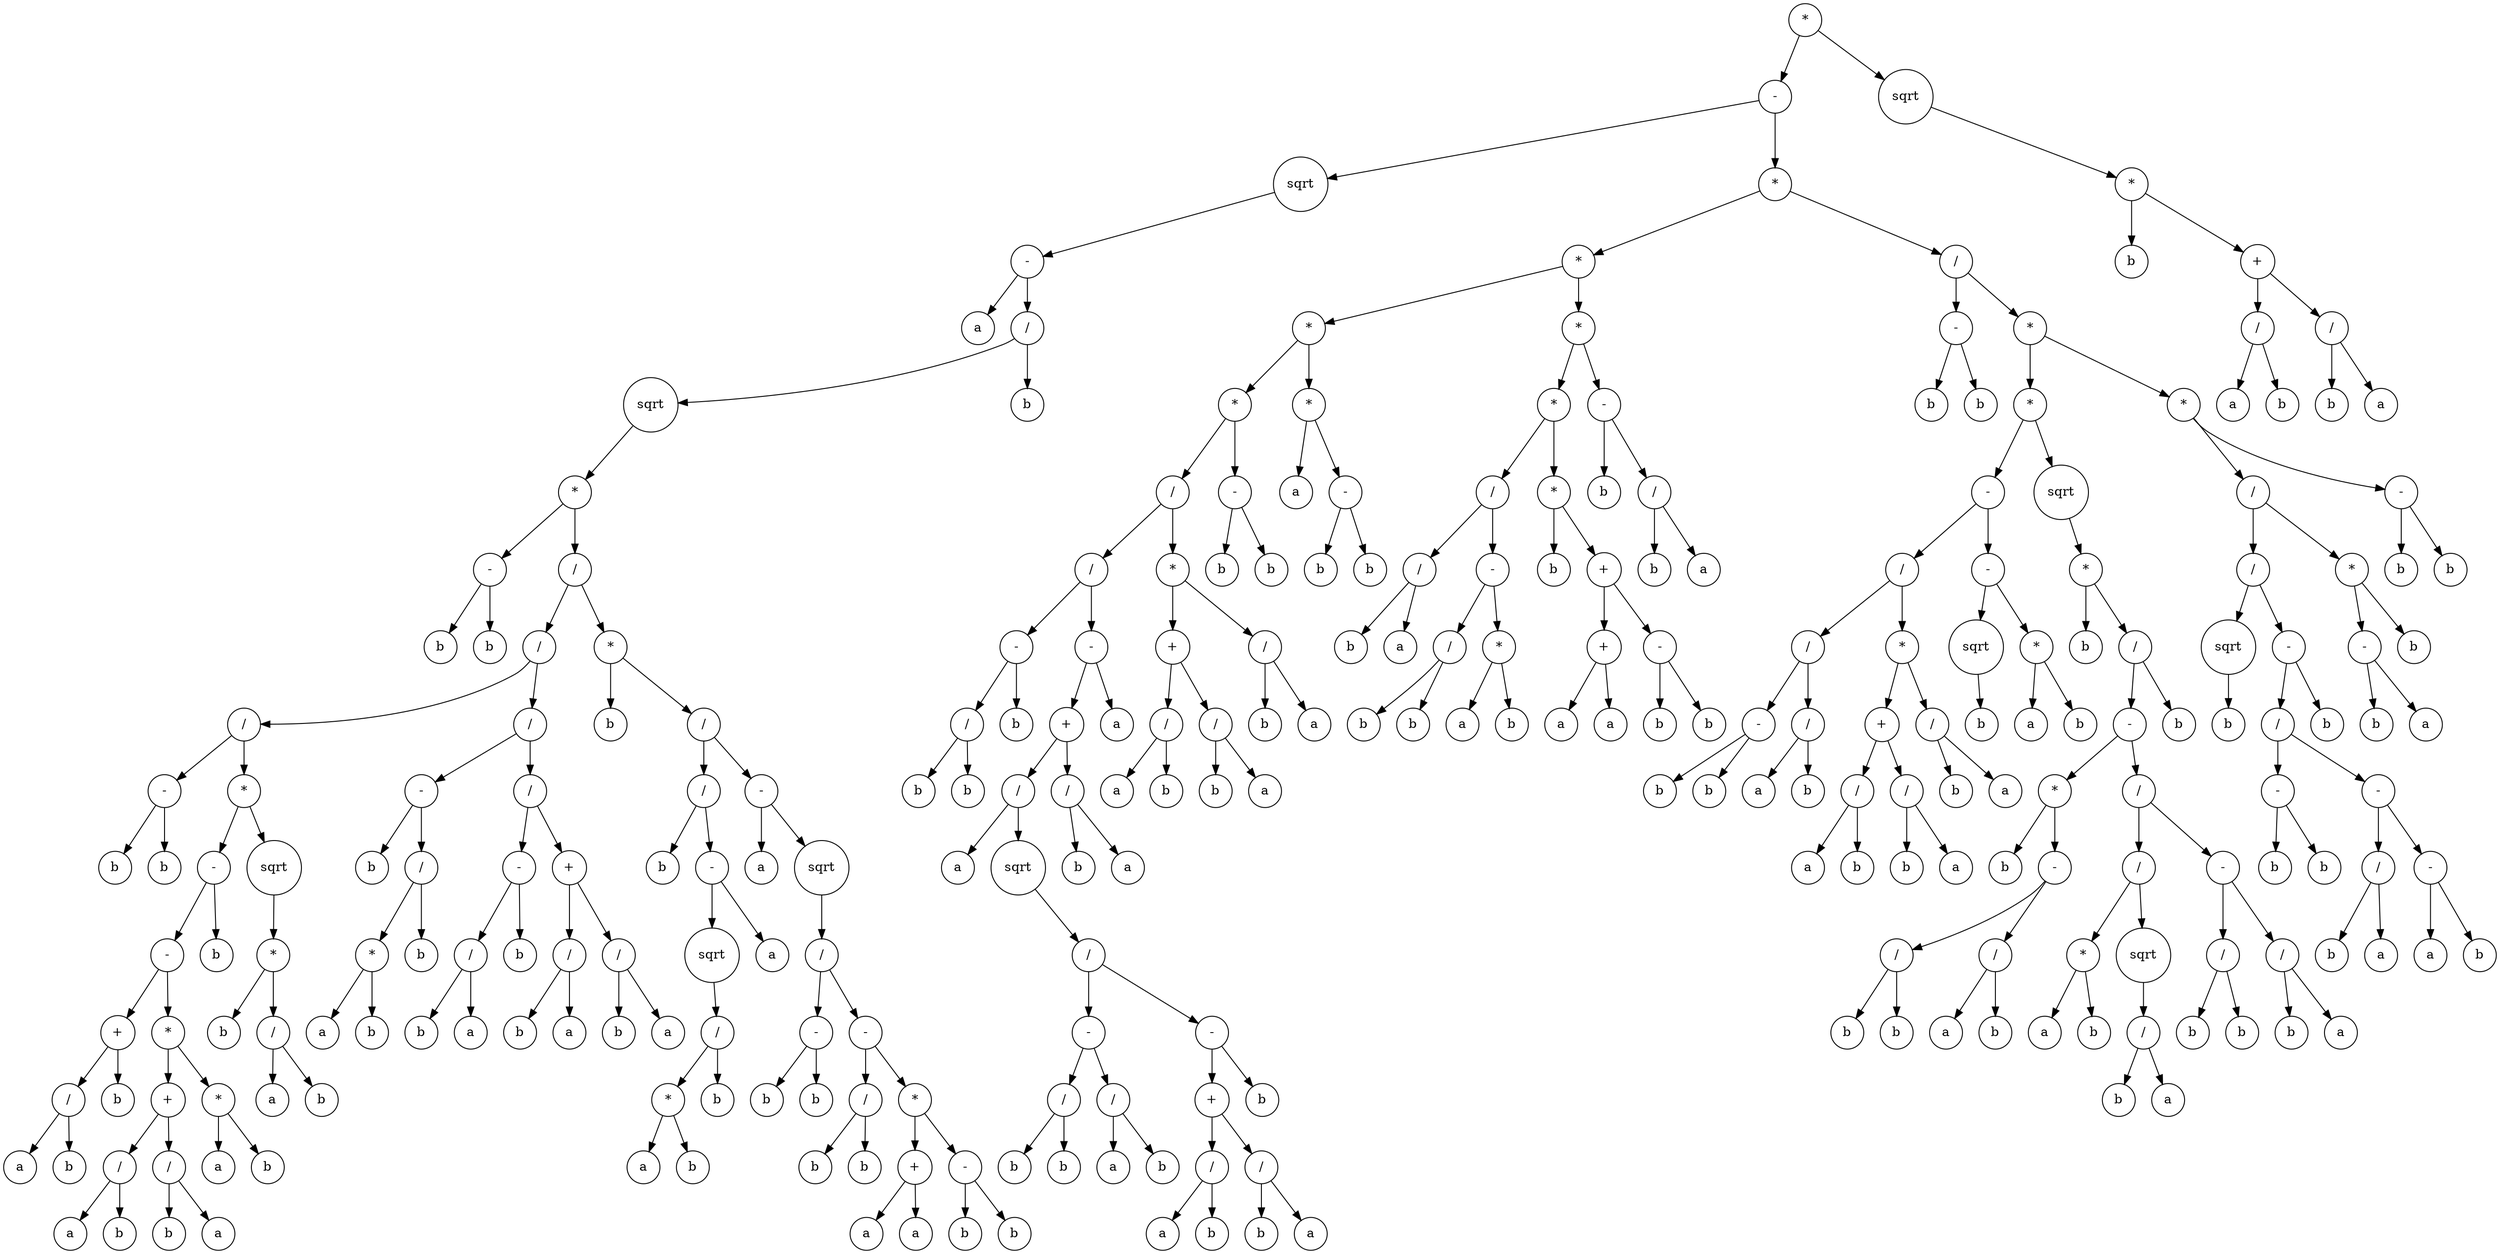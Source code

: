 digraph g {
graph [ordering=out];
node [shape=circle];
n[label = "*"];
n0[label = "-"];
n00[label = "sqrt"];
n000[label = "-"];
n0000[label = "a"];
n000 -> n0000;
n0001[label = "/"];
n00010[label = "sqrt"];
n000100[label = "*"];
n0001000[label = "-"];
n00010000[label = "b"];
n0001000 -> n00010000;
n00010001[label = "b"];
n0001000 -> n00010001;
n000100 -> n0001000;
n0001001[label = "/"];
n00010010[label = "/"];
n000100100[label = "/"];
n0001001000[label = "-"];
n00010010000[label = "b"];
n0001001000 -> n00010010000;
n00010010001[label = "b"];
n0001001000 -> n00010010001;
n000100100 -> n0001001000;
n0001001001[label = "*"];
n00010010010[label = "-"];
n000100100100[label = "-"];
n0001001001000[label = "+"];
n00010010010000[label = "/"];
n000100100100000[label = "a"];
n00010010010000 -> n000100100100000;
n000100100100001[label = "b"];
n00010010010000 -> n000100100100001;
n0001001001000 -> n00010010010000;
n00010010010001[label = "b"];
n0001001001000 -> n00010010010001;
n000100100100 -> n0001001001000;
n0001001001001[label = "*"];
n00010010010010[label = "+"];
n000100100100100[label = "/"];
n0001001001001000[label = "a"];
n000100100100100 -> n0001001001001000;
n0001001001001001[label = "b"];
n000100100100100 -> n0001001001001001;
n00010010010010 -> n000100100100100;
n000100100100101[label = "/"];
n0001001001001010[label = "b"];
n000100100100101 -> n0001001001001010;
n0001001001001011[label = "a"];
n000100100100101 -> n0001001001001011;
n00010010010010 -> n000100100100101;
n0001001001001 -> n00010010010010;
n00010010010011[label = "*"];
n000100100100110[label = "a"];
n00010010010011 -> n000100100100110;
n000100100100111[label = "b"];
n00010010010011 -> n000100100100111;
n0001001001001 -> n00010010010011;
n000100100100 -> n0001001001001;
n00010010010 -> n000100100100;
n000100100101[label = "b"];
n00010010010 -> n000100100101;
n0001001001 -> n00010010010;
n00010010011[label = "sqrt"];
n000100100110[label = "*"];
n0001001001100[label = "b"];
n000100100110 -> n0001001001100;
n0001001001101[label = "/"];
n00010010011010[label = "a"];
n0001001001101 -> n00010010011010;
n00010010011011[label = "b"];
n0001001001101 -> n00010010011011;
n000100100110 -> n0001001001101;
n00010010011 -> n000100100110;
n0001001001 -> n00010010011;
n000100100 -> n0001001001;
n00010010 -> n000100100;
n000100101[label = "/"];
n0001001010[label = "-"];
n00010010100[label = "b"];
n0001001010 -> n00010010100;
n00010010101[label = "/"];
n000100101010[label = "*"];
n0001001010100[label = "a"];
n000100101010 -> n0001001010100;
n0001001010101[label = "b"];
n000100101010 -> n0001001010101;
n00010010101 -> n000100101010;
n000100101011[label = "b"];
n00010010101 -> n000100101011;
n0001001010 -> n00010010101;
n000100101 -> n0001001010;
n0001001011[label = "/"];
n00010010110[label = "-"];
n000100101100[label = "/"];
n0001001011000[label = "b"];
n000100101100 -> n0001001011000;
n0001001011001[label = "a"];
n000100101100 -> n0001001011001;
n00010010110 -> n000100101100;
n000100101101[label = "b"];
n00010010110 -> n000100101101;
n0001001011 -> n00010010110;
n00010010111[label = "+"];
n000100101110[label = "/"];
n0001001011100[label = "b"];
n000100101110 -> n0001001011100;
n0001001011101[label = "a"];
n000100101110 -> n0001001011101;
n00010010111 -> n000100101110;
n000100101111[label = "/"];
n0001001011110[label = "b"];
n000100101111 -> n0001001011110;
n0001001011111[label = "a"];
n000100101111 -> n0001001011111;
n00010010111 -> n000100101111;
n0001001011 -> n00010010111;
n000100101 -> n0001001011;
n00010010 -> n000100101;
n0001001 -> n00010010;
n00010011[label = "*"];
n000100110[label = "b"];
n00010011 -> n000100110;
n000100111[label = "/"];
n0001001110[label = "/"];
n00010011100[label = "b"];
n0001001110 -> n00010011100;
n00010011101[label = "-"];
n000100111010[label = "sqrt"];
n0001001110100[label = "/"];
n00010011101000[label = "*"];
n000100111010000[label = "a"];
n00010011101000 -> n000100111010000;
n000100111010001[label = "b"];
n00010011101000 -> n000100111010001;
n0001001110100 -> n00010011101000;
n00010011101001[label = "b"];
n0001001110100 -> n00010011101001;
n000100111010 -> n0001001110100;
n00010011101 -> n000100111010;
n000100111011[label = "a"];
n00010011101 -> n000100111011;
n0001001110 -> n00010011101;
n000100111 -> n0001001110;
n0001001111[label = "-"];
n00010011110[label = "a"];
n0001001111 -> n00010011110;
n00010011111[label = "sqrt"];
n000100111110[label = "/"];
n0001001111100[label = "-"];
n00010011111000[label = "b"];
n0001001111100 -> n00010011111000;
n00010011111001[label = "b"];
n0001001111100 -> n00010011111001;
n000100111110 -> n0001001111100;
n0001001111101[label = "-"];
n00010011111010[label = "/"];
n000100111110100[label = "b"];
n00010011111010 -> n000100111110100;
n000100111110101[label = "b"];
n00010011111010 -> n000100111110101;
n0001001111101 -> n00010011111010;
n00010011111011[label = "*"];
n000100111110110[label = "+"];
n0001001111101100[label = "a"];
n000100111110110 -> n0001001111101100;
n0001001111101101[label = "a"];
n000100111110110 -> n0001001111101101;
n00010011111011 -> n000100111110110;
n000100111110111[label = "-"];
n0001001111101110[label = "b"];
n000100111110111 -> n0001001111101110;
n0001001111101111[label = "b"];
n000100111110111 -> n0001001111101111;
n00010011111011 -> n000100111110111;
n0001001111101 -> n00010011111011;
n000100111110 -> n0001001111101;
n00010011111 -> n000100111110;
n0001001111 -> n00010011111;
n000100111 -> n0001001111;
n00010011 -> n000100111;
n0001001 -> n00010011;
n000100 -> n0001001;
n00010 -> n000100;
n0001 -> n00010;
n00011[label = "b"];
n0001 -> n00011;
n000 -> n0001;
n00 -> n000;
n0 -> n00;
n01[label = "*"];
n010[label = "*"];
n0100[label = "*"];
n01000[label = "*"];
n010000[label = "/"];
n0100000[label = "/"];
n01000000[label = "-"];
n010000000[label = "/"];
n0100000000[label = "b"];
n010000000 -> n0100000000;
n0100000001[label = "b"];
n010000000 -> n0100000001;
n01000000 -> n010000000;
n010000001[label = "b"];
n01000000 -> n010000001;
n0100000 -> n01000000;
n01000001[label = "-"];
n010000010[label = "+"];
n0100000100[label = "/"];
n01000001000[label = "a"];
n0100000100 -> n01000001000;
n01000001001[label = "sqrt"];
n010000010010[label = "/"];
n0100000100100[label = "-"];
n01000001001000[label = "/"];
n010000010010000[label = "b"];
n01000001001000 -> n010000010010000;
n010000010010001[label = "b"];
n01000001001000 -> n010000010010001;
n0100000100100 -> n01000001001000;
n01000001001001[label = "/"];
n010000010010010[label = "a"];
n01000001001001 -> n010000010010010;
n010000010010011[label = "b"];
n01000001001001 -> n010000010010011;
n0100000100100 -> n01000001001001;
n010000010010 -> n0100000100100;
n0100000100101[label = "-"];
n01000001001010[label = "+"];
n010000010010100[label = "/"];
n0100000100101000[label = "a"];
n010000010010100 -> n0100000100101000;
n0100000100101001[label = "b"];
n010000010010100 -> n0100000100101001;
n01000001001010 -> n010000010010100;
n010000010010101[label = "/"];
n0100000100101010[label = "b"];
n010000010010101 -> n0100000100101010;
n0100000100101011[label = "a"];
n010000010010101 -> n0100000100101011;
n01000001001010 -> n010000010010101;
n0100000100101 -> n01000001001010;
n01000001001011[label = "b"];
n0100000100101 -> n01000001001011;
n010000010010 -> n0100000100101;
n01000001001 -> n010000010010;
n0100000100 -> n01000001001;
n010000010 -> n0100000100;
n0100000101[label = "/"];
n01000001010[label = "b"];
n0100000101 -> n01000001010;
n01000001011[label = "a"];
n0100000101 -> n01000001011;
n010000010 -> n0100000101;
n01000001 -> n010000010;
n010000011[label = "a"];
n01000001 -> n010000011;
n0100000 -> n01000001;
n010000 -> n0100000;
n0100001[label = "*"];
n01000010[label = "+"];
n010000100[label = "/"];
n0100001000[label = "a"];
n010000100 -> n0100001000;
n0100001001[label = "b"];
n010000100 -> n0100001001;
n01000010 -> n010000100;
n010000101[label = "/"];
n0100001010[label = "b"];
n010000101 -> n0100001010;
n0100001011[label = "a"];
n010000101 -> n0100001011;
n01000010 -> n010000101;
n0100001 -> n01000010;
n01000011[label = "/"];
n010000110[label = "b"];
n01000011 -> n010000110;
n010000111[label = "a"];
n01000011 -> n010000111;
n0100001 -> n01000011;
n010000 -> n0100001;
n01000 -> n010000;
n010001[label = "-"];
n0100010[label = "b"];
n010001 -> n0100010;
n0100011[label = "b"];
n010001 -> n0100011;
n01000 -> n010001;
n0100 -> n01000;
n01001[label = "*"];
n010010[label = "a"];
n01001 -> n010010;
n010011[label = "-"];
n0100110[label = "b"];
n010011 -> n0100110;
n0100111[label = "b"];
n010011 -> n0100111;
n01001 -> n010011;
n0100 -> n01001;
n010 -> n0100;
n0101[label = "*"];
n01010[label = "*"];
n010100[label = "/"];
n0101000[label = "/"];
n01010000[label = "b"];
n0101000 -> n01010000;
n01010001[label = "a"];
n0101000 -> n01010001;
n010100 -> n0101000;
n0101001[label = "-"];
n01010010[label = "/"];
n010100100[label = "b"];
n01010010 -> n010100100;
n010100101[label = "b"];
n01010010 -> n010100101;
n0101001 -> n01010010;
n01010011[label = "*"];
n010100110[label = "a"];
n01010011 -> n010100110;
n010100111[label = "b"];
n01010011 -> n010100111;
n0101001 -> n01010011;
n010100 -> n0101001;
n01010 -> n010100;
n010101[label = "*"];
n0101010[label = "b"];
n010101 -> n0101010;
n0101011[label = "+"];
n01010110[label = "+"];
n010101100[label = "a"];
n01010110 -> n010101100;
n010101101[label = "a"];
n01010110 -> n010101101;
n0101011 -> n01010110;
n01010111[label = "-"];
n010101110[label = "b"];
n01010111 -> n010101110;
n010101111[label = "b"];
n01010111 -> n010101111;
n0101011 -> n01010111;
n010101 -> n0101011;
n01010 -> n010101;
n0101 -> n01010;
n01011[label = "-"];
n010110[label = "b"];
n01011 -> n010110;
n010111[label = "/"];
n0101110[label = "b"];
n010111 -> n0101110;
n0101111[label = "a"];
n010111 -> n0101111;
n01011 -> n010111;
n0101 -> n01011;
n010 -> n0101;
n01 -> n010;
n011[label = "/"];
n0110[label = "-"];
n01100[label = "b"];
n0110 -> n01100;
n01101[label = "b"];
n0110 -> n01101;
n011 -> n0110;
n0111[label = "*"];
n01110[label = "*"];
n011100[label = "-"];
n0111000[label = "/"];
n01110000[label = "/"];
n011100000[label = "-"];
n0111000000[label = "b"];
n011100000 -> n0111000000;
n0111000001[label = "b"];
n011100000 -> n0111000001;
n01110000 -> n011100000;
n011100001[label = "/"];
n0111000010[label = "a"];
n011100001 -> n0111000010;
n0111000011[label = "b"];
n011100001 -> n0111000011;
n01110000 -> n011100001;
n0111000 -> n01110000;
n01110001[label = "*"];
n011100010[label = "+"];
n0111000100[label = "/"];
n01110001000[label = "a"];
n0111000100 -> n01110001000;
n01110001001[label = "b"];
n0111000100 -> n01110001001;
n011100010 -> n0111000100;
n0111000101[label = "/"];
n01110001010[label = "b"];
n0111000101 -> n01110001010;
n01110001011[label = "a"];
n0111000101 -> n01110001011;
n011100010 -> n0111000101;
n01110001 -> n011100010;
n011100011[label = "/"];
n0111000110[label = "b"];
n011100011 -> n0111000110;
n0111000111[label = "a"];
n011100011 -> n0111000111;
n01110001 -> n011100011;
n0111000 -> n01110001;
n011100 -> n0111000;
n0111001[label = "-"];
n01110010[label = "sqrt"];
n011100100[label = "b"];
n01110010 -> n011100100;
n0111001 -> n01110010;
n01110011[label = "*"];
n011100110[label = "a"];
n01110011 -> n011100110;
n011100111[label = "b"];
n01110011 -> n011100111;
n0111001 -> n01110011;
n011100 -> n0111001;
n01110 -> n011100;
n011101[label = "sqrt"];
n0111010[label = "*"];
n01110100[label = "b"];
n0111010 -> n01110100;
n01110101[label = "/"];
n011101010[label = "-"];
n0111010100[label = "*"];
n01110101000[label = "b"];
n0111010100 -> n01110101000;
n01110101001[label = "-"];
n011101010010[label = "/"];
n0111010100100[label = "b"];
n011101010010 -> n0111010100100;
n0111010100101[label = "b"];
n011101010010 -> n0111010100101;
n01110101001 -> n011101010010;
n011101010011[label = "/"];
n0111010100110[label = "a"];
n011101010011 -> n0111010100110;
n0111010100111[label = "b"];
n011101010011 -> n0111010100111;
n01110101001 -> n011101010011;
n0111010100 -> n01110101001;
n011101010 -> n0111010100;
n0111010101[label = "/"];
n01110101010[label = "/"];
n011101010100[label = "*"];
n0111010101000[label = "a"];
n011101010100 -> n0111010101000;
n0111010101001[label = "b"];
n011101010100 -> n0111010101001;
n01110101010 -> n011101010100;
n011101010101[label = "sqrt"];
n0111010101010[label = "/"];
n01110101010100[label = "b"];
n0111010101010 -> n01110101010100;
n01110101010101[label = "a"];
n0111010101010 -> n01110101010101;
n011101010101 -> n0111010101010;
n01110101010 -> n011101010101;
n0111010101 -> n01110101010;
n01110101011[label = "-"];
n011101010110[label = "/"];
n0111010101100[label = "b"];
n011101010110 -> n0111010101100;
n0111010101101[label = "b"];
n011101010110 -> n0111010101101;
n01110101011 -> n011101010110;
n011101010111[label = "/"];
n0111010101110[label = "b"];
n011101010111 -> n0111010101110;
n0111010101111[label = "a"];
n011101010111 -> n0111010101111;
n01110101011 -> n011101010111;
n0111010101 -> n01110101011;
n011101010 -> n0111010101;
n01110101 -> n011101010;
n011101011[label = "b"];
n01110101 -> n011101011;
n0111010 -> n01110101;
n011101 -> n0111010;
n01110 -> n011101;
n0111 -> n01110;
n01111[label = "*"];
n011110[label = "/"];
n0111100[label = "/"];
n01111000[label = "sqrt"];
n011110000[label = "b"];
n01111000 -> n011110000;
n0111100 -> n01111000;
n01111001[label = "-"];
n011110010[label = "/"];
n0111100100[label = "-"];
n01111001000[label = "b"];
n0111100100 -> n01111001000;
n01111001001[label = "b"];
n0111100100 -> n01111001001;
n011110010 -> n0111100100;
n0111100101[label = "-"];
n01111001010[label = "/"];
n011110010100[label = "b"];
n01111001010 -> n011110010100;
n011110010101[label = "a"];
n01111001010 -> n011110010101;
n0111100101 -> n01111001010;
n01111001011[label = "-"];
n011110010110[label = "a"];
n01111001011 -> n011110010110;
n011110010111[label = "b"];
n01111001011 -> n011110010111;
n0111100101 -> n01111001011;
n011110010 -> n0111100101;
n01111001 -> n011110010;
n011110011[label = "b"];
n01111001 -> n011110011;
n0111100 -> n01111001;
n011110 -> n0111100;
n0111101[label = "*"];
n01111010[label = "-"];
n011110100[label = "b"];
n01111010 -> n011110100;
n011110101[label = "a"];
n01111010 -> n011110101;
n0111101 -> n01111010;
n01111011[label = "b"];
n0111101 -> n01111011;
n011110 -> n0111101;
n01111 -> n011110;
n011111[label = "-"];
n0111110[label = "b"];
n011111 -> n0111110;
n0111111[label = "b"];
n011111 -> n0111111;
n01111 -> n011111;
n0111 -> n01111;
n011 -> n0111;
n01 -> n011;
n0 -> n01;
n -> n0;
n1[label = "sqrt"];
n10[label = "*"];
n100[label = "b"];
n10 -> n100;
n101[label = "+"];
n1010[label = "/"];
n10100[label = "a"];
n1010 -> n10100;
n10101[label = "b"];
n1010 -> n10101;
n101 -> n1010;
n1011[label = "/"];
n10110[label = "b"];
n1011 -> n10110;
n10111[label = "a"];
n1011 -> n10111;
n101 -> n1011;
n10 -> n101;
n1 -> n10;
n -> n1;
}
